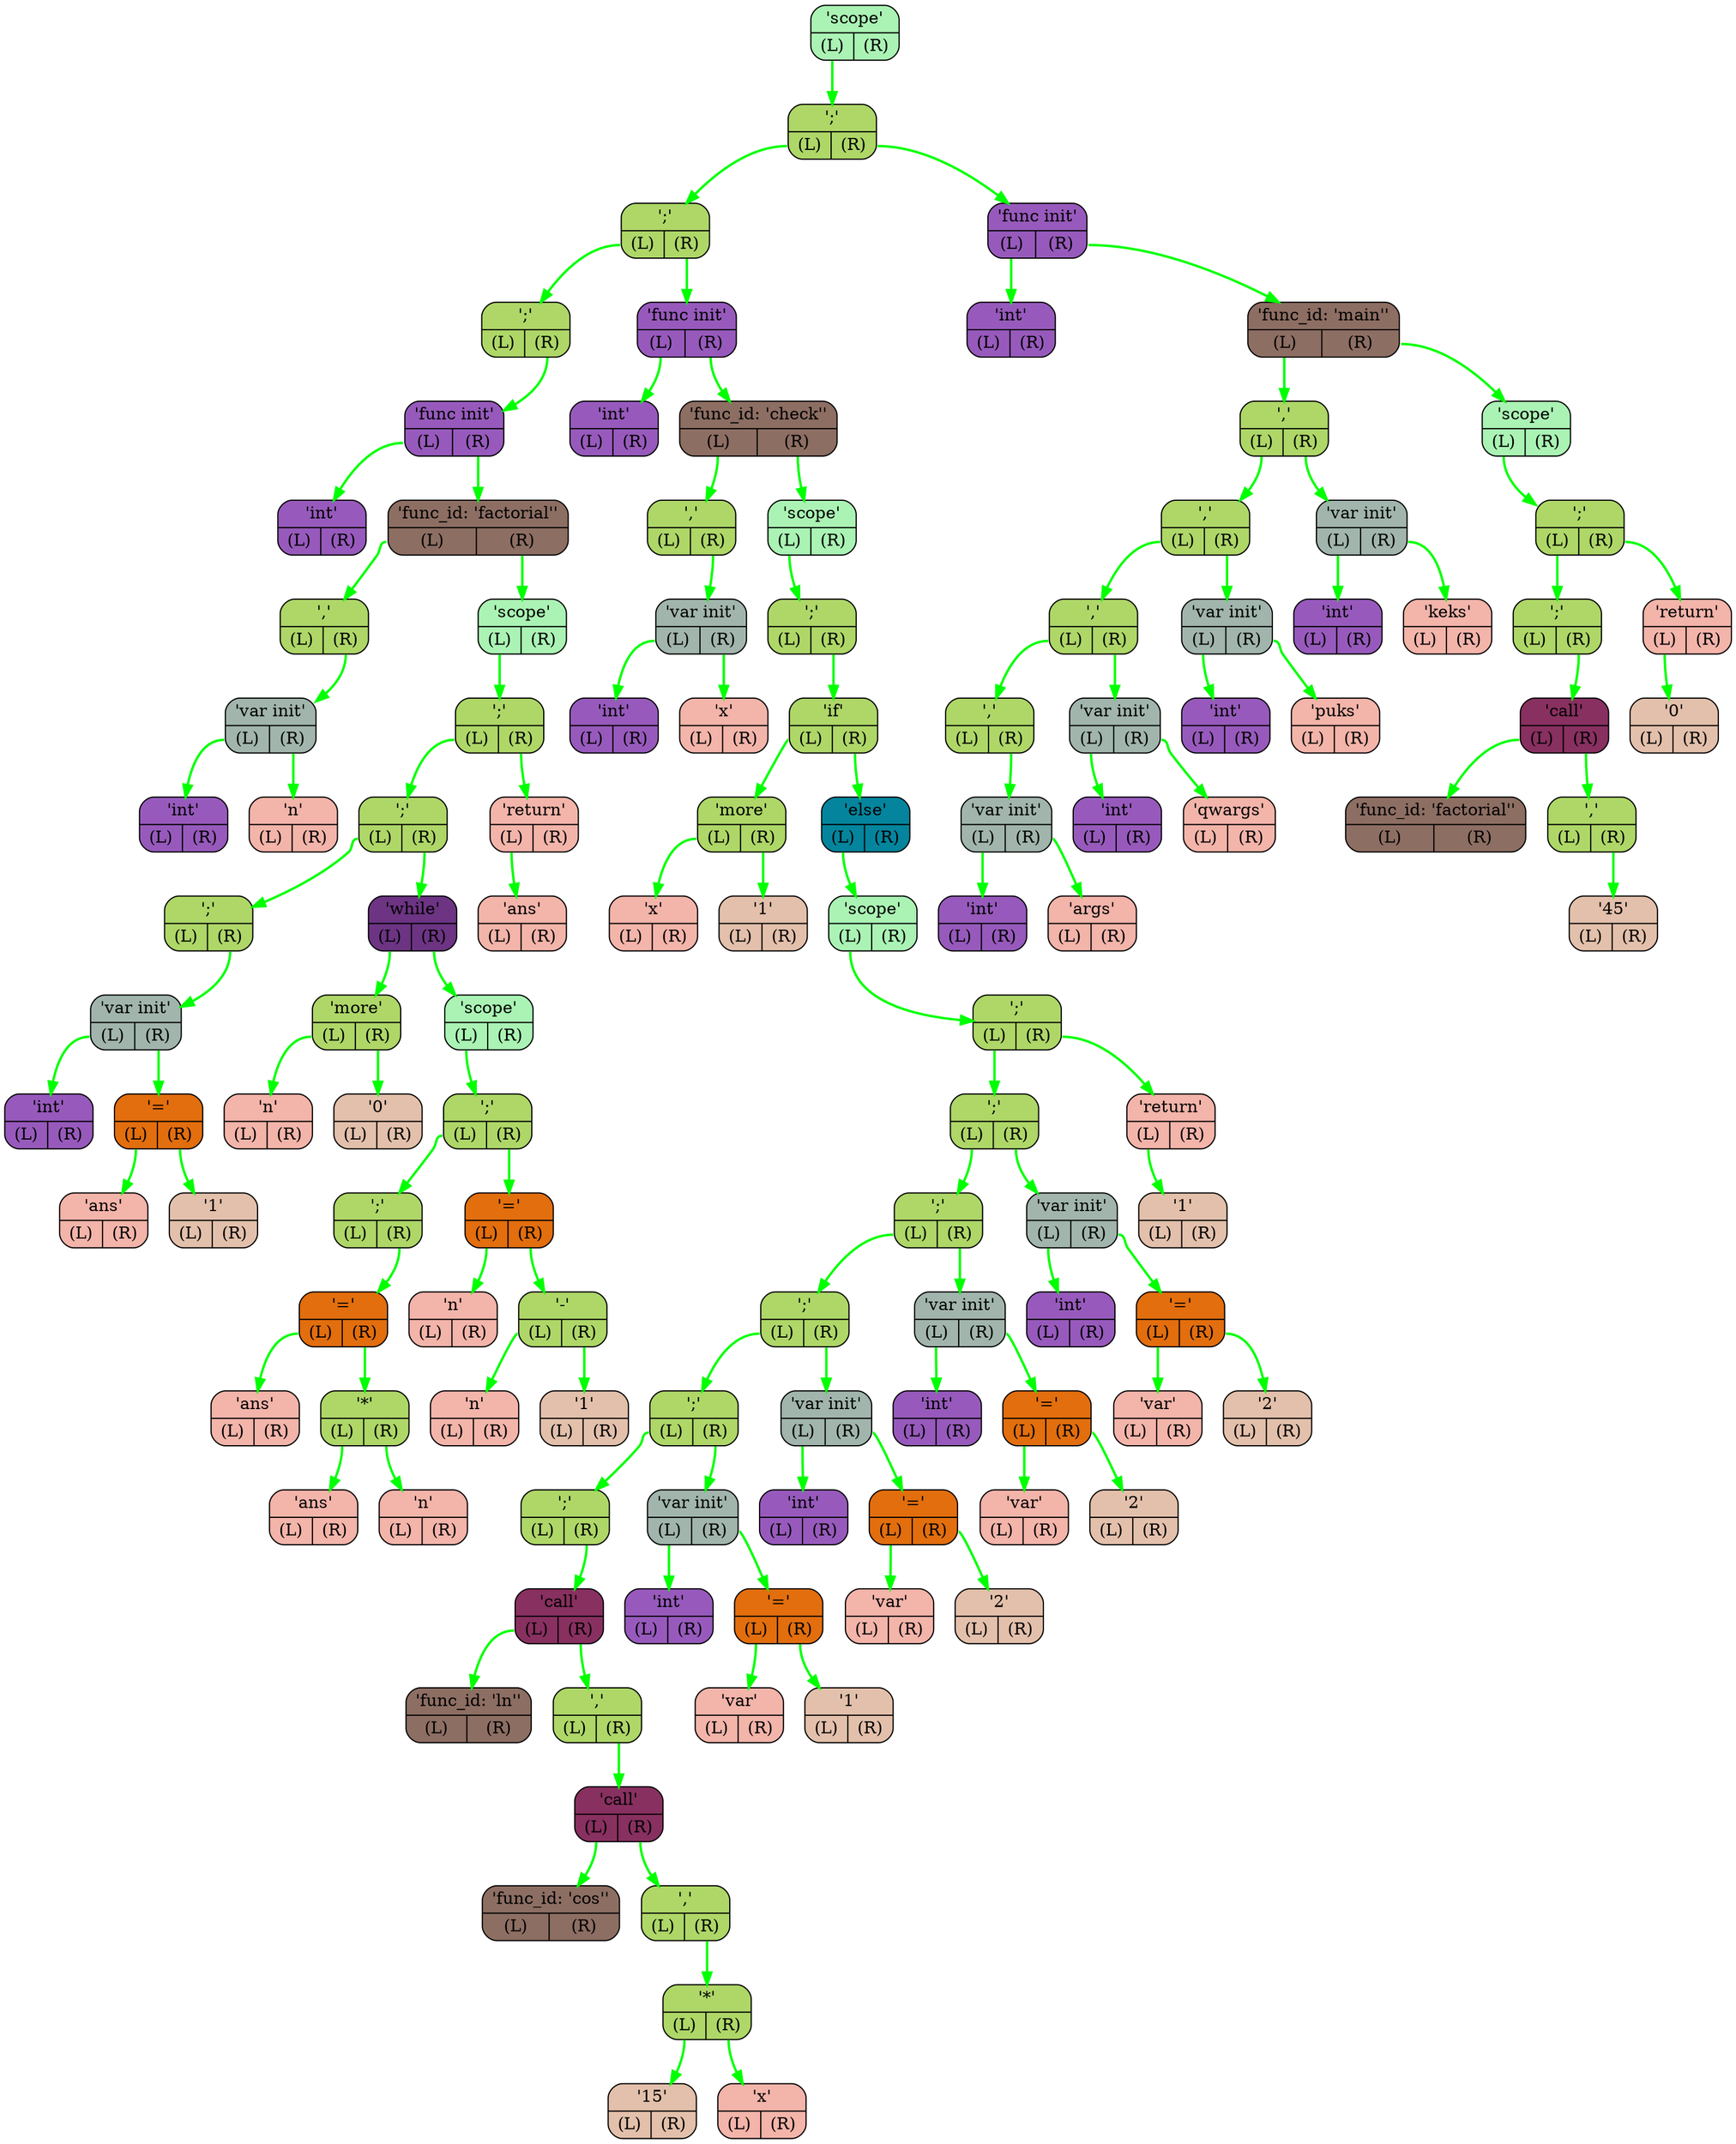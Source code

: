 digraph G{
    rankdir=TB;
    NODE0x7fff890c5c08[shape="Mrecord",color="black",fillcolor="#aaf3b4",style="filled",label="{'scope' | {<L> (L) | <R> (R)}}"]
    NODE0x7fff890c5c30[shape="Mrecord",color="black",fillcolor="#aed768",style="filled",label="{';' | {<L> (L) | <R> (R)}}"]
    NODE0x7fff890c5c58[shape="Mrecord",color="black",fillcolor="#aed768",style="filled",label="{';' | {<L> (L) | <R> (R)}}"]
    NODE0x7fff890c5c80[shape="Mrecord",color="black",fillcolor="#aed768",style="filled",label="{';' | {<L> (L) | <R> (R)}}"]
    NODE0x7fff890c5ca8[shape="Mrecord",color="black",fillcolor="#975abc",style="filled",label="{'func init' | {<L> (L) | <R> (R)}}"]
    NODE0x7fff890c5cd0[shape="Mrecord",color="black",fillcolor="#975abc",style="filled",label="{'int' | {<L> (L) | <R> (R)}}"]
    NODE0x7fff890c5cf8[shape="Mrecord",color="black",fillcolor="#8d6e63",style="filled",label="{'func_id: 'factorial'' | {<L> (L) | <R> (R)}}"]
    NODE0x7fff890c5d20[shape="Mrecord",color="black",fillcolor="#aed768",style="filled",label="{',' | {<L> (L) | <R> (R)}}"]
    NODE0x7fff890c5d48[shape="Mrecord",color="black",fillcolor="#a1b5ac",style="filled",label="{'var init' | {<L> (L) | <R> (R)}}"]
    NODE0x7fff890c5d70[shape="Mrecord",color="black",fillcolor="#975abc",style="filled",label="{'int' | {<L> (L) | <R> (R)}}"]
    NODE0x7fff890c5d98[shape="Mrecord",color="black",fillcolor="#f3b4aa",style="filled",label="{'n' | {<L> (L) | <R> (R)}}"]
    NODE0x7fff890c5dc0[shape="Mrecord",color="black",fillcolor="#aaf3b4",style="filled",label="{'scope' | {<L> (L) | <R> (R)}}"]
    NODE0x7fff890c5de8[shape="Mrecord",color="black",fillcolor="#aed768",style="filled",label="{';' | {<L> (L) | <R> (R)}}"]
    NODE0x7fff890c5e10[shape="Mrecord",color="black",fillcolor="#aed768",style="filled",label="{';' | {<L> (L) | <R> (R)}}"]
    NODE0x7fff890c5e38[shape="Mrecord",color="black",fillcolor="#aed768",style="filled",label="{';' | {<L> (L) | <R> (R)}}"]
    NODE0x7fff890c5e60[shape="Mrecord",color="black",fillcolor="#a1b5ac",style="filled",label="{'var init' | {<L> (L) | <R> (R)}}"]
    NODE0x7fff890c5e88[shape="Mrecord",color="black",fillcolor="#975abc",style="filled",label="{'int' | {<L> (L) | <R> (R)}}"]
    NODE0x7fff890c5eb0[shape="Mrecord",color="black",fillcolor="#e26e0e",style="filled",label="{'=' | {<L> (L) | <R> (R)}}"]
    NODE0x7fff890c5ed8[shape="Mrecord",color="black",fillcolor="#f3b4aa",style="filled",label="{'ans' | {<L> (L) | <R> (R)}}"]
    NODE0x7fff890c5f00[shape="Mrecord",color="black",fillcolor="#e3c0ab",style="filled",label="{'1' | {<L> (L) | <R> (R)}}"]
    NODE0x7fff890c5f28[shape="Mrecord",color="black",fillcolor="#6c3483",style="filled",label="{'while' | {<L> (L) | <R> (R)}}"]
    NODE0x7fff890c5f50[shape="Mrecord",color="black",fillcolor="#aed768",style="filled",label="{'more' | {<L> (L) | <R> (R)}}"]
    NODE0x7fff890c5f78[shape="Mrecord",color="black",fillcolor="#f3b4aa",style="filled",label="{'n' | {<L> (L) | <R> (R)}}"]
    NODE0x7fff890c5fa0[shape="Mrecord",color="black",fillcolor="#e3c0ab",style="filled",label="{'0' | {<L> (L) | <R> (R)}}"]
    NODE0x7fff890c5fc8[shape="Mrecord",color="black",fillcolor="#aaf3b4",style="filled",label="{'scope' | {<L> (L) | <R> (R)}}"]
    NODE0x7fff890c5ff0[shape="Mrecord",color="black",fillcolor="#aed768",style="filled",label="{';' | {<L> (L) | <R> (R)}}"]
    NODE0x7fff890c6018[shape="Mrecord",color="black",fillcolor="#aed768",style="filled",label="{';' | {<L> (L) | <R> (R)}}"]
    NODE0x7fff890c6040[shape="Mrecord",color="black",fillcolor="#e26e0e",style="filled",label="{'=' | {<L> (L) | <R> (R)}}"]
    NODE0x7fff890c6068[shape="Mrecord",color="black",fillcolor="#f3b4aa",style="filled",label="{'ans' | {<L> (L) | <R> (R)}}"]
    NODE0x7fff890c6090[shape="Mrecord",color="black",fillcolor="#aed768",style="filled",label="{'*' | {<L> (L) | <R> (R)}}"]
    NODE0x7fff890c60b8[shape="Mrecord",color="black",fillcolor="#f3b4aa",style="filled",label="{'ans' | {<L> (L) | <R> (R)}}"]
    NODE0x7fff890c60e0[shape="Mrecord",color="black",fillcolor="#f3b4aa",style="filled",label="{'n' | {<L> (L) | <R> (R)}}"]
    NODE0x7fff890c6108[shape="Mrecord",color="black",fillcolor="#e26e0e",style="filled",label="{'=' | {<L> (L) | <R> (R)}}"]
    NODE0x7fff890c6130[shape="Mrecord",color="black",fillcolor="#f3b4aa",style="filled",label="{'n' | {<L> (L) | <R> (R)}}"]
    NODE0x7fff890c6158[shape="Mrecord",color="black",fillcolor="#aed768",style="filled",label="{'-' | {<L> (L) | <R> (R)}}"]
    NODE0x7fff890c6180[shape="Mrecord",color="black",fillcolor="#f3b4aa",style="filled",label="{'n' | {<L> (L) | <R> (R)}}"]
    NODE0x7fff890c61a8[shape="Mrecord",color="black",fillcolor="#e3c0ab",style="filled",label="{'1' | {<L> (L) | <R> (R)}}"]
    NODE0x7fff890c61d0[shape="Mrecord",color="black",fillcolor="#f3b4aa",style="filled",label="{'return' | {<L> (L) | <R> (R)}}"]
    NODE0x7fff890c61f8[shape="Mrecord",color="black",fillcolor="#f3b4aa",style="filled",label="{'ans' | {<L> (L) | <R> (R)}}"]
    NODE0x7fff890c6220[shape="Mrecord",color="black",fillcolor="#975abc",style="filled",label="{'func init' | {<L> (L) | <R> (R)}}"]
    NODE0x7fff890c6248[shape="Mrecord",color="black",fillcolor="#975abc",style="filled",label="{'int' | {<L> (L) | <R> (R)}}"]
    NODE0x7fff890c6270[shape="Mrecord",color="black",fillcolor="#8d6e63",style="filled",label="{'func_id: 'check'' | {<L> (L) | <R> (R)}}"]
    NODE0x7fff890c6298[shape="Mrecord",color="black",fillcolor="#aed768",style="filled",label="{',' | {<L> (L) | <R> (R)}}"]
    NODE0x7fff890c62c0[shape="Mrecord",color="black",fillcolor="#a1b5ac",style="filled",label="{'var init' | {<L> (L) | <R> (R)}}"]
    NODE0x7fff890c62e8[shape="Mrecord",color="black",fillcolor="#975abc",style="filled",label="{'int' | {<L> (L) | <R> (R)}}"]
    NODE0x7fff890c6310[shape="Mrecord",color="black",fillcolor="#f3b4aa",style="filled",label="{'x' | {<L> (L) | <R> (R)}}"]
    NODE0x7fff890c6338[shape="Mrecord",color="black",fillcolor="#aaf3b4",style="filled",label="{'scope' | {<L> (L) | <R> (R)}}"]
    NODE0x7fff890c6360[shape="Mrecord",color="black",fillcolor="#aed768",style="filled",label="{';' | {<L> (L) | <R> (R)}}"]
    NODE0x7fff890c6388[shape="Mrecord",color="black",fillcolor="#aed768",style="filled",label="{'if' | {<L> (L) | <R> (R)}}"]
    NODE0x7fff890c63b0[shape="Mrecord",color="black",fillcolor="#aed768",style="filled",label="{'more' | {<L> (L) | <R> (R)}}"]
    NODE0x7fff890c63d8[shape="Mrecord",color="black",fillcolor="#f3b4aa",style="filled",label="{'x' | {<L> (L) | <R> (R)}}"]
    NODE0x7fff890c6400[shape="Mrecord",color="black",fillcolor="#e3c0ab",style="filled",label="{'1' | {<L> (L) | <R> (R)}}"]
    NODE0x7fff890c6428[shape="Mrecord",color="black",fillcolor="#04859D",style="filled",label="{'else' | {<L> (L) | <R> (R)}}"]
    NODE0x7fff890c6450[shape="Mrecord",color="black",fillcolor="#aaf3b4",style="filled",label="{'scope' | {<L> (L) | <R> (R)}}"]
    NODE0x7fff890c6478[shape="Mrecord",color="black",fillcolor="#aed768",style="filled",label="{';' | {<L> (L) | <R> (R)}}"]
    NODE0x7fff890c64a0[shape="Mrecord",color="black",fillcolor="#aed768",style="filled",label="{';' | {<L> (L) | <R> (R)}}"]
    NODE0x7fff890c64c8[shape="Mrecord",color="black",fillcolor="#aed768",style="filled",label="{';' | {<L> (L) | <R> (R)}}"]
    NODE0x7fff890c64f0[shape="Mrecord",color="black",fillcolor="#aed768",style="filled",label="{';' | {<L> (L) | <R> (R)}}"]
    NODE0x7fff890c6518[shape="Mrecord",color="black",fillcolor="#aed768",style="filled",label="{';' | {<L> (L) | <R> (R)}}"]
    NODE0x7fff890c6540[shape="Mrecord",color="black",fillcolor="#aed768",style="filled",label="{';' | {<L> (L) | <R> (R)}}"]
    NODE0x7fff890c6568[shape="Mrecord",color="black",fillcolor="#883060",style="filled",label="{'call' | {<L> (L) | <R> (R)}}"]
    NODE0x7fff890c6590[shape="Mrecord",color="black",fillcolor="#8d6e63",style="filled",label="{'func_id: 'ln'' | {<L> (L) | <R> (R)}}"]
    NODE0x7fff890c65b8[shape="Mrecord",color="black",fillcolor="#aed768",style="filled",label="{',' | {<L> (L) | <R> (R)}}"]
    NODE0x7fff890c65e0[shape="Mrecord",color="black",fillcolor="#883060",style="filled",label="{'call' | {<L> (L) | <R> (R)}}"]
    NODE0x7fff890c6608[shape="Mrecord",color="black",fillcolor="#8d6e63",style="filled",label="{'func_id: 'cos'' | {<L> (L) | <R> (R)}}"]
    NODE0x7fff890c6630[shape="Mrecord",color="black",fillcolor="#aed768",style="filled",label="{',' | {<L> (L) | <R> (R)}}"]
    NODE0x7fff890c6658[shape="Mrecord",color="black",fillcolor="#aed768",style="filled",label="{'*' | {<L> (L) | <R> (R)}}"]
    NODE0x7fff890c6680[shape="Mrecord",color="black",fillcolor="#e3c0ab",style="filled",label="{'15' | {<L> (L) | <R> (R)}}"]
    NODE0x7fff890c66a8[shape="Mrecord",color="black",fillcolor="#f3b4aa",style="filled",label="{'x' | {<L> (L) | <R> (R)}}"]
    NODE0x7fff890c66d0[shape="Mrecord",color="black",fillcolor="#a1b5ac",style="filled",label="{'var init' | {<L> (L) | <R> (R)}}"]
    NODE0x7fff890c66f8[shape="Mrecord",color="black",fillcolor="#975abc",style="filled",label="{'int' | {<L> (L) | <R> (R)}}"]
    NODE0x7fff890c6720[shape="Mrecord",color="black",fillcolor="#e26e0e",style="filled",label="{'=' | {<L> (L) | <R> (R)}}"]
    NODE0x7fff890c6748[shape="Mrecord",color="black",fillcolor="#f3b4aa",style="filled",label="{'var' | {<L> (L) | <R> (R)}}"]
    NODE0x7fff890c6770[shape="Mrecord",color="black",fillcolor="#e3c0ab",style="filled",label="{'1' | {<L> (L) | <R> (R)}}"]
    NODE0x7fff890c6798[shape="Mrecord",color="black",fillcolor="#a1b5ac",style="filled",label="{'var init' | {<L> (L) | <R> (R)}}"]
    NODE0x7fff890c67c0[shape="Mrecord",color="black",fillcolor="#975abc",style="filled",label="{'int' | {<L> (L) | <R> (R)}}"]
    NODE0x7fff890c67e8[shape="Mrecord",color="black",fillcolor="#e26e0e",style="filled",label="{'=' | {<L> (L) | <R> (R)}}"]
    NODE0x7fff890c6810[shape="Mrecord",color="black",fillcolor="#f3b4aa",style="filled",label="{'var' | {<L> (L) | <R> (R)}}"]
    NODE0x7fff890c6838[shape="Mrecord",color="black",fillcolor="#e3c0ab",style="filled",label="{'2' | {<L> (L) | <R> (R)}}"]
    NODE0x7fff890c6860[shape="Mrecord",color="black",fillcolor="#a1b5ac",style="filled",label="{'var init' | {<L> (L) | <R> (R)}}"]
    NODE0x7fff890c6888[shape="Mrecord",color="black",fillcolor="#975abc",style="filled",label="{'int' | {<L> (L) | <R> (R)}}"]
    NODE0x7fff890c68b0[shape="Mrecord",color="black",fillcolor="#e26e0e",style="filled",label="{'=' | {<L> (L) | <R> (R)}}"]
    NODE0x7fff890c68d8[shape="Mrecord",color="black",fillcolor="#f3b4aa",style="filled",label="{'var' | {<L> (L) | <R> (R)}}"]
    NODE0x7fff890c6900[shape="Mrecord",color="black",fillcolor="#e3c0ab",style="filled",label="{'2' | {<L> (L) | <R> (R)}}"]
    NODE0x7fff890c6928[shape="Mrecord",color="black",fillcolor="#a1b5ac",style="filled",label="{'var init' | {<L> (L) | <R> (R)}}"]
    NODE0x7fff890c6950[shape="Mrecord",color="black",fillcolor="#975abc",style="filled",label="{'int' | {<L> (L) | <R> (R)}}"]
    NODE0x7fff890c6978[shape="Mrecord",color="black",fillcolor="#e26e0e",style="filled",label="{'=' | {<L> (L) | <R> (R)}}"]
    NODE0x7fff890c69a0[shape="Mrecord",color="black",fillcolor="#f3b4aa",style="filled",label="{'var' | {<L> (L) | <R> (R)}}"]
    NODE0x7fff890c69c8[shape="Mrecord",color="black",fillcolor="#e3c0ab",style="filled",label="{'2' | {<L> (L) | <R> (R)}}"]
    NODE0x7fff890c69f0[shape="Mrecord",color="black",fillcolor="#f3b4aa",style="filled",label="{'return' | {<L> (L) | <R> (R)}}"]
    NODE0x7fff890c6a18[shape="Mrecord",color="black",fillcolor="#e3c0ab",style="filled",label="{'1' | {<L> (L) | <R> (R)}}"]
    NODE0x7fff890c6a40[shape="Mrecord",color="black",fillcolor="#975abc",style="filled",label="{'func init' | {<L> (L) | <R> (R)}}"]
    NODE0x7fff890c6a68[shape="Mrecord",color="black",fillcolor="#975abc",style="filled",label="{'int' | {<L> (L) | <R> (R)}}"]
    NODE0x7fff890c6a90[shape="Mrecord",color="black",fillcolor="#8d6e63",style="filled",label="{'func_id: 'main'' | {<L> (L) | <R> (R)}}"]
    NODE0x7fff890c6ab8[shape="Mrecord",color="black",fillcolor="#aed768",style="filled",label="{',' | {<L> (L) | <R> (R)}}"]
    NODE0x7fff890c6ae0[shape="Mrecord",color="black",fillcolor="#aed768",style="filled",label="{',' | {<L> (L) | <R> (R)}}"]
    NODE0x7fff890c6b08[shape="Mrecord",color="black",fillcolor="#aed768",style="filled",label="{',' | {<L> (L) | <R> (R)}}"]
    NODE0x7fff890c6b30[shape="Mrecord",color="black",fillcolor="#aed768",style="filled",label="{',' | {<L> (L) | <R> (R)}}"]
    NODE0x7fff890c6b58[shape="Mrecord",color="black",fillcolor="#a1b5ac",style="filled",label="{'var init' | {<L> (L) | <R> (R)}}"]
    NODE0x7fff890c6b80[shape="Mrecord",color="black",fillcolor="#975abc",style="filled",label="{'int' | {<L> (L) | <R> (R)}}"]
    NODE0x7fff890c6ba8[shape="Mrecord",color="black",fillcolor="#f3b4aa",style="filled",label="{'args' | {<L> (L) | <R> (R)}}"]
    NODE0x7fff890c6bd0[shape="Mrecord",color="black",fillcolor="#a1b5ac",style="filled",label="{'var init' | {<L> (L) | <R> (R)}}"]
    NODE0x7fff890c6bf8[shape="Mrecord",color="black",fillcolor="#975abc",style="filled",label="{'int' | {<L> (L) | <R> (R)}}"]
    NODE0x7fff890c6c20[shape="Mrecord",color="black",fillcolor="#f3b4aa",style="filled",label="{'qwargs' | {<L> (L) | <R> (R)}}"]
    NODE0x7fff890c6c48[shape="Mrecord",color="black",fillcolor="#a1b5ac",style="filled",label="{'var init' | {<L> (L) | <R> (R)}}"]
    NODE0x7fff890c6c70[shape="Mrecord",color="black",fillcolor="#975abc",style="filled",label="{'int' | {<L> (L) | <R> (R)}}"]
    NODE0x7fff890c6c98[shape="Mrecord",color="black",fillcolor="#f3b4aa",style="filled",label="{'puks' | {<L> (L) | <R> (R)}}"]
    NODE0x7fff890c6cc0[shape="Mrecord",color="black",fillcolor="#a1b5ac",style="filled",label="{'var init' | {<L> (L) | <R> (R)}}"]
    NODE0x7fff890c6ce8[shape="Mrecord",color="black",fillcolor="#975abc",style="filled",label="{'int' | {<L> (L) | <R> (R)}}"]
    NODE0x7fff890c6d10[shape="Mrecord",color="black",fillcolor="#f3b4aa",style="filled",label="{'keks' | {<L> (L) | <R> (R)}}"]
    NODE0x7fff890c6d38[shape="Mrecord",color="black",fillcolor="#aaf3b4",style="filled",label="{'scope' | {<L> (L) | <R> (R)}}"]
    NODE0x7fff890c6d60[shape="Mrecord",color="black",fillcolor="#aed768",style="filled",label="{';' | {<L> (L) | <R> (R)}}"]
    NODE0x7fff890c6d88[shape="Mrecord",color="black",fillcolor="#aed768",style="filled",label="{';' | {<L> (L) | <R> (R)}}"]
    NODE0x7fff890c6db0[shape="Mrecord",color="black",fillcolor="#883060",style="filled",label="{'call' | {<L> (L) | <R> (R)}}"]
    NODE0x7fff890c6dd8[shape="Mrecord",color="black",fillcolor="#8d6e63",style="filled",label="{'func_id: 'factorial'' | {<L> (L) | <R> (R)}}"]
    NODE0x7fff890c6e00[shape="Mrecord",color="black",fillcolor="#aed768",style="filled",label="{',' | {<L> (L) | <R> (R)}}"]
    NODE0x7fff890c6e28[shape="Mrecord",color="black",fillcolor="#e3c0ab",style="filled",label="{'45' | {<L> (L) | <R> (R)}}"]
    NODE0x7fff890c6e50[shape="Mrecord",color="black",fillcolor="#f3b4aa",style="filled",label="{'return' | {<L> (L) | <R> (R)}}"]
    NODE0x7fff890c6e78[shape="Mrecord",color="black",fillcolor="#e3c0ab",style="filled",label="{'0' | {<L> (L) | <R> (R)}}"]
    NODE0x7fff890c5d48:L-> NODE0x7fff890c5d70 [color="#00FF00",penwidth=2,label=""]
    NODE0x7fff890c5d48:R-> NODE0x7fff890c5d98 [color="#00FF00",penwidth=2,label=""]
    NODE0x7fff890c5d20:R-> NODE0x7fff890c5d48 [color="#00FF00",penwidth=2,label=""]
    NODE0x7fff890c5eb0:L-> NODE0x7fff890c5ed8 [color="#00FF00",penwidth=2,label=""]
    NODE0x7fff890c5eb0:R-> NODE0x7fff890c5f00 [color="#00FF00",penwidth=2,label=""]
    NODE0x7fff890c5e60:L-> NODE0x7fff890c5e88 [color="#00FF00",penwidth=2,label=""]
    NODE0x7fff890c5e60:R-> NODE0x7fff890c5eb0 [color="#00FF00",penwidth=2,label=""]
    NODE0x7fff890c5e38:R-> NODE0x7fff890c5e60 [color="#00FF00",penwidth=2,label=""]
    NODE0x7fff890c5f50:L-> NODE0x7fff890c5f78 [color="#00FF00",penwidth=2,label=""]
    NODE0x7fff890c5f50:R-> NODE0x7fff890c5fa0 [color="#00FF00",penwidth=2,label=""]
    NODE0x7fff890c6090:L-> NODE0x7fff890c60b8 [color="#00FF00",penwidth=2,label=""]
    NODE0x7fff890c6090:R-> NODE0x7fff890c60e0 [color="#00FF00",penwidth=2,label=""]
    NODE0x7fff890c6040:L-> NODE0x7fff890c6068 [color="#00FF00",penwidth=2,label=""]
    NODE0x7fff890c6040:R-> NODE0x7fff890c6090 [color="#00FF00",penwidth=2,label=""]
    NODE0x7fff890c6018:R-> NODE0x7fff890c6040 [color="#00FF00",penwidth=2,label=""]
    NODE0x7fff890c6158:L-> NODE0x7fff890c6180 [color="#00FF00",penwidth=2,label=""]
    NODE0x7fff890c6158:R-> NODE0x7fff890c61a8 [color="#00FF00",penwidth=2,label=""]
    NODE0x7fff890c6108:L-> NODE0x7fff890c6130 [color="#00FF00",penwidth=2,label=""]
    NODE0x7fff890c6108:R-> NODE0x7fff890c6158 [color="#00FF00",penwidth=2,label=""]
    NODE0x7fff890c5ff0:L-> NODE0x7fff890c6018 [color="#00FF00",penwidth=2,label=""]
    NODE0x7fff890c5ff0:R-> NODE0x7fff890c6108 [color="#00FF00",penwidth=2,label=""]
    NODE0x7fff890c5fc8:L-> NODE0x7fff890c5ff0 [color="#00FF00",penwidth=2,label=""]
    NODE0x7fff890c5f28:L-> NODE0x7fff890c5f50 [color="#00FF00",penwidth=2,label=""]
    NODE0x7fff890c5f28:R-> NODE0x7fff890c5fc8 [color="#00FF00",penwidth=2,label=""]
    NODE0x7fff890c5e10:L-> NODE0x7fff890c5e38 [color="#00FF00",penwidth=2,label=""]
    NODE0x7fff890c5e10:R-> NODE0x7fff890c5f28 [color="#00FF00",penwidth=2,label=""]
    NODE0x7fff890c61d0:L-> NODE0x7fff890c61f8 [color="#00FF00",penwidth=2,label=""]
    NODE0x7fff890c5de8:L-> NODE0x7fff890c5e10 [color="#00FF00",penwidth=2,label=""]
    NODE0x7fff890c5de8:R-> NODE0x7fff890c61d0 [color="#00FF00",penwidth=2,label=""]
    NODE0x7fff890c5dc0:L-> NODE0x7fff890c5de8 [color="#00FF00",penwidth=2,label=""]
    NODE0x7fff890c5cf8:L-> NODE0x7fff890c5d20 [color="#00FF00",penwidth=2,label=""]
    NODE0x7fff890c5cf8:R-> NODE0x7fff890c5dc0 [color="#00FF00",penwidth=2,label=""]
    NODE0x7fff890c5ca8:L-> NODE0x7fff890c5cd0 [color="#00FF00",penwidth=2,label=""]
    NODE0x7fff890c5ca8:R-> NODE0x7fff890c5cf8 [color="#00FF00",penwidth=2,label=""]
    NODE0x7fff890c5c80:R-> NODE0x7fff890c5ca8 [color="#00FF00",penwidth=2,label=""]
    NODE0x7fff890c62c0:L-> NODE0x7fff890c62e8 [color="#00FF00",penwidth=2,label=""]
    NODE0x7fff890c62c0:R-> NODE0x7fff890c6310 [color="#00FF00",penwidth=2,label=""]
    NODE0x7fff890c6298:R-> NODE0x7fff890c62c0 [color="#00FF00",penwidth=2,label=""]
    NODE0x7fff890c63b0:L-> NODE0x7fff890c63d8 [color="#00FF00",penwidth=2,label=""]
    NODE0x7fff890c63b0:R-> NODE0x7fff890c6400 [color="#00FF00",penwidth=2,label=""]
    NODE0x7fff890c6658:L-> NODE0x7fff890c6680 [color="#00FF00",penwidth=2,label=""]
    NODE0x7fff890c6658:R-> NODE0x7fff890c66a8 [color="#00FF00",penwidth=2,label=""]
    NODE0x7fff890c6630:R-> NODE0x7fff890c6658 [color="#00FF00",penwidth=2,label=""]
    NODE0x7fff890c65e0:L-> NODE0x7fff890c6608 [color="#00FF00",penwidth=2,label=""]
    NODE0x7fff890c65e0:R-> NODE0x7fff890c6630 [color="#00FF00",penwidth=2,label=""]
    NODE0x7fff890c65b8:R-> NODE0x7fff890c65e0 [color="#00FF00",penwidth=2,label=""]
    NODE0x7fff890c6568:L-> NODE0x7fff890c6590 [color="#00FF00",penwidth=2,label=""]
    NODE0x7fff890c6568:R-> NODE0x7fff890c65b8 [color="#00FF00",penwidth=2,label=""]
    NODE0x7fff890c6540:R-> NODE0x7fff890c6568 [color="#00FF00",penwidth=2,label=""]
    NODE0x7fff890c6720:L-> NODE0x7fff890c6748 [color="#00FF00",penwidth=2,label=""]
    NODE0x7fff890c6720:R-> NODE0x7fff890c6770 [color="#00FF00",penwidth=2,label=""]
    NODE0x7fff890c66d0:L-> NODE0x7fff890c66f8 [color="#00FF00",penwidth=2,label=""]
    NODE0x7fff890c66d0:R-> NODE0x7fff890c6720 [color="#00FF00",penwidth=2,label=""]
    NODE0x7fff890c6518:L-> NODE0x7fff890c6540 [color="#00FF00",penwidth=2,label=""]
    NODE0x7fff890c6518:R-> NODE0x7fff890c66d0 [color="#00FF00",penwidth=2,label=""]
    NODE0x7fff890c67e8:L-> NODE0x7fff890c6810 [color="#00FF00",penwidth=2,label=""]
    NODE0x7fff890c67e8:R-> NODE0x7fff890c6838 [color="#00FF00",penwidth=2,label=""]
    NODE0x7fff890c6798:L-> NODE0x7fff890c67c0 [color="#00FF00",penwidth=2,label=""]
    NODE0x7fff890c6798:R-> NODE0x7fff890c67e8 [color="#00FF00",penwidth=2,label=""]
    NODE0x7fff890c64f0:L-> NODE0x7fff890c6518 [color="#00FF00",penwidth=2,label=""]
    NODE0x7fff890c64f0:R-> NODE0x7fff890c6798 [color="#00FF00",penwidth=2,label=""]
    NODE0x7fff890c68b0:L-> NODE0x7fff890c68d8 [color="#00FF00",penwidth=2,label=""]
    NODE0x7fff890c68b0:R-> NODE0x7fff890c6900 [color="#00FF00",penwidth=2,label=""]
    NODE0x7fff890c6860:L-> NODE0x7fff890c6888 [color="#00FF00",penwidth=2,label=""]
    NODE0x7fff890c6860:R-> NODE0x7fff890c68b0 [color="#00FF00",penwidth=2,label=""]
    NODE0x7fff890c64c8:L-> NODE0x7fff890c64f0 [color="#00FF00",penwidth=2,label=""]
    NODE0x7fff890c64c8:R-> NODE0x7fff890c6860 [color="#00FF00",penwidth=2,label=""]
    NODE0x7fff890c6978:L-> NODE0x7fff890c69a0 [color="#00FF00",penwidth=2,label=""]
    NODE0x7fff890c6978:R-> NODE0x7fff890c69c8 [color="#00FF00",penwidth=2,label=""]
    NODE0x7fff890c6928:L-> NODE0x7fff890c6950 [color="#00FF00",penwidth=2,label=""]
    NODE0x7fff890c6928:R-> NODE0x7fff890c6978 [color="#00FF00",penwidth=2,label=""]
    NODE0x7fff890c64a0:L-> NODE0x7fff890c64c8 [color="#00FF00",penwidth=2,label=""]
    NODE0x7fff890c64a0:R-> NODE0x7fff890c6928 [color="#00FF00",penwidth=2,label=""]
    NODE0x7fff890c69f0:L-> NODE0x7fff890c6a18 [color="#00FF00",penwidth=2,label=""]
    NODE0x7fff890c6478:L-> NODE0x7fff890c64a0 [color="#00FF00",penwidth=2,label=""]
    NODE0x7fff890c6478:R-> NODE0x7fff890c69f0 [color="#00FF00",penwidth=2,label=""]
    NODE0x7fff890c6450:L-> NODE0x7fff890c6478 [color="#00FF00",penwidth=2,label=""]
    NODE0x7fff890c6428:L-> NODE0x7fff890c6450 [color="#00FF00",penwidth=2,label=""]
    NODE0x7fff890c6388:L-> NODE0x7fff890c63b0 [color="#00FF00",penwidth=2,label=""]
    NODE0x7fff890c6388:R-> NODE0x7fff890c6428 [color="#00FF00",penwidth=2,label=""]
    NODE0x7fff890c6360:R-> NODE0x7fff890c6388 [color="#00FF00",penwidth=2,label=""]
    NODE0x7fff890c6338:L-> NODE0x7fff890c6360 [color="#00FF00",penwidth=2,label=""]
    NODE0x7fff890c6270:L-> NODE0x7fff890c6298 [color="#00FF00",penwidth=2,label=""]
    NODE0x7fff890c6270:R-> NODE0x7fff890c6338 [color="#00FF00",penwidth=2,label=""]
    NODE0x7fff890c6220:L-> NODE0x7fff890c6248 [color="#00FF00",penwidth=2,label=""]
    NODE0x7fff890c6220:R-> NODE0x7fff890c6270 [color="#00FF00",penwidth=2,label=""]
    NODE0x7fff890c5c58:L-> NODE0x7fff890c5c80 [color="#00FF00",penwidth=2,label=""]
    NODE0x7fff890c5c58:R-> NODE0x7fff890c6220 [color="#00FF00",penwidth=2,label=""]
    NODE0x7fff890c6b58:L-> NODE0x7fff890c6b80 [color="#00FF00",penwidth=2,label=""]
    NODE0x7fff890c6b58:R-> NODE0x7fff890c6ba8 [color="#00FF00",penwidth=2,label=""]
    NODE0x7fff890c6b30:R-> NODE0x7fff890c6b58 [color="#00FF00",penwidth=2,label=""]
    NODE0x7fff890c6bd0:L-> NODE0x7fff890c6bf8 [color="#00FF00",penwidth=2,label=""]
    NODE0x7fff890c6bd0:R-> NODE0x7fff890c6c20 [color="#00FF00",penwidth=2,label=""]
    NODE0x7fff890c6b08:L-> NODE0x7fff890c6b30 [color="#00FF00",penwidth=2,label=""]
    NODE0x7fff890c6b08:R-> NODE0x7fff890c6bd0 [color="#00FF00",penwidth=2,label=""]
    NODE0x7fff890c6c48:L-> NODE0x7fff890c6c70 [color="#00FF00",penwidth=2,label=""]
    NODE0x7fff890c6c48:R-> NODE0x7fff890c6c98 [color="#00FF00",penwidth=2,label=""]
    NODE0x7fff890c6ae0:L-> NODE0x7fff890c6b08 [color="#00FF00",penwidth=2,label=""]
    NODE0x7fff890c6ae0:R-> NODE0x7fff890c6c48 [color="#00FF00",penwidth=2,label=""]
    NODE0x7fff890c6cc0:L-> NODE0x7fff890c6ce8 [color="#00FF00",penwidth=2,label=""]
    NODE0x7fff890c6cc0:R-> NODE0x7fff890c6d10 [color="#00FF00",penwidth=2,label=""]
    NODE0x7fff890c6ab8:L-> NODE0x7fff890c6ae0 [color="#00FF00",penwidth=2,label=""]
    NODE0x7fff890c6ab8:R-> NODE0x7fff890c6cc0 [color="#00FF00",penwidth=2,label=""]
    NODE0x7fff890c6e00:R-> NODE0x7fff890c6e28 [color="#00FF00",penwidth=2,label=""]
    NODE0x7fff890c6db0:L-> NODE0x7fff890c6dd8 [color="#00FF00",penwidth=2,label=""]
    NODE0x7fff890c6db0:R-> NODE0x7fff890c6e00 [color="#00FF00",penwidth=2,label=""]
    NODE0x7fff890c6d88:R-> NODE0x7fff890c6db0 [color="#00FF00",penwidth=2,label=""]
    NODE0x7fff890c6e50:L-> NODE0x7fff890c6e78 [color="#00FF00",penwidth=2,label=""]
    NODE0x7fff890c6d60:L-> NODE0x7fff890c6d88 [color="#00FF00",penwidth=2,label=""]
    NODE0x7fff890c6d60:R-> NODE0x7fff890c6e50 [color="#00FF00",penwidth=2,label=""]
    NODE0x7fff890c6d38:L-> NODE0x7fff890c6d60 [color="#00FF00",penwidth=2,label=""]
    NODE0x7fff890c6a90:L-> NODE0x7fff890c6ab8 [color="#00FF00",penwidth=2,label=""]
    NODE0x7fff890c6a90:R-> NODE0x7fff890c6d38 [color="#00FF00",penwidth=2,label=""]
    NODE0x7fff890c6a40:L-> NODE0x7fff890c6a68 [color="#00FF00",penwidth=2,label=""]
    NODE0x7fff890c6a40:R-> NODE0x7fff890c6a90 [color="#00FF00",penwidth=2,label=""]
    NODE0x7fff890c5c30:L-> NODE0x7fff890c5c58 [color="#00FF00",penwidth=2,label=""]
    NODE0x7fff890c5c30:R-> NODE0x7fff890c6a40 [color="#00FF00",penwidth=2,label=""]
    NODE0x7fff890c5c08:L-> NODE0x7fff890c5c30 [color="#00FF00",penwidth=2,label=""]
}